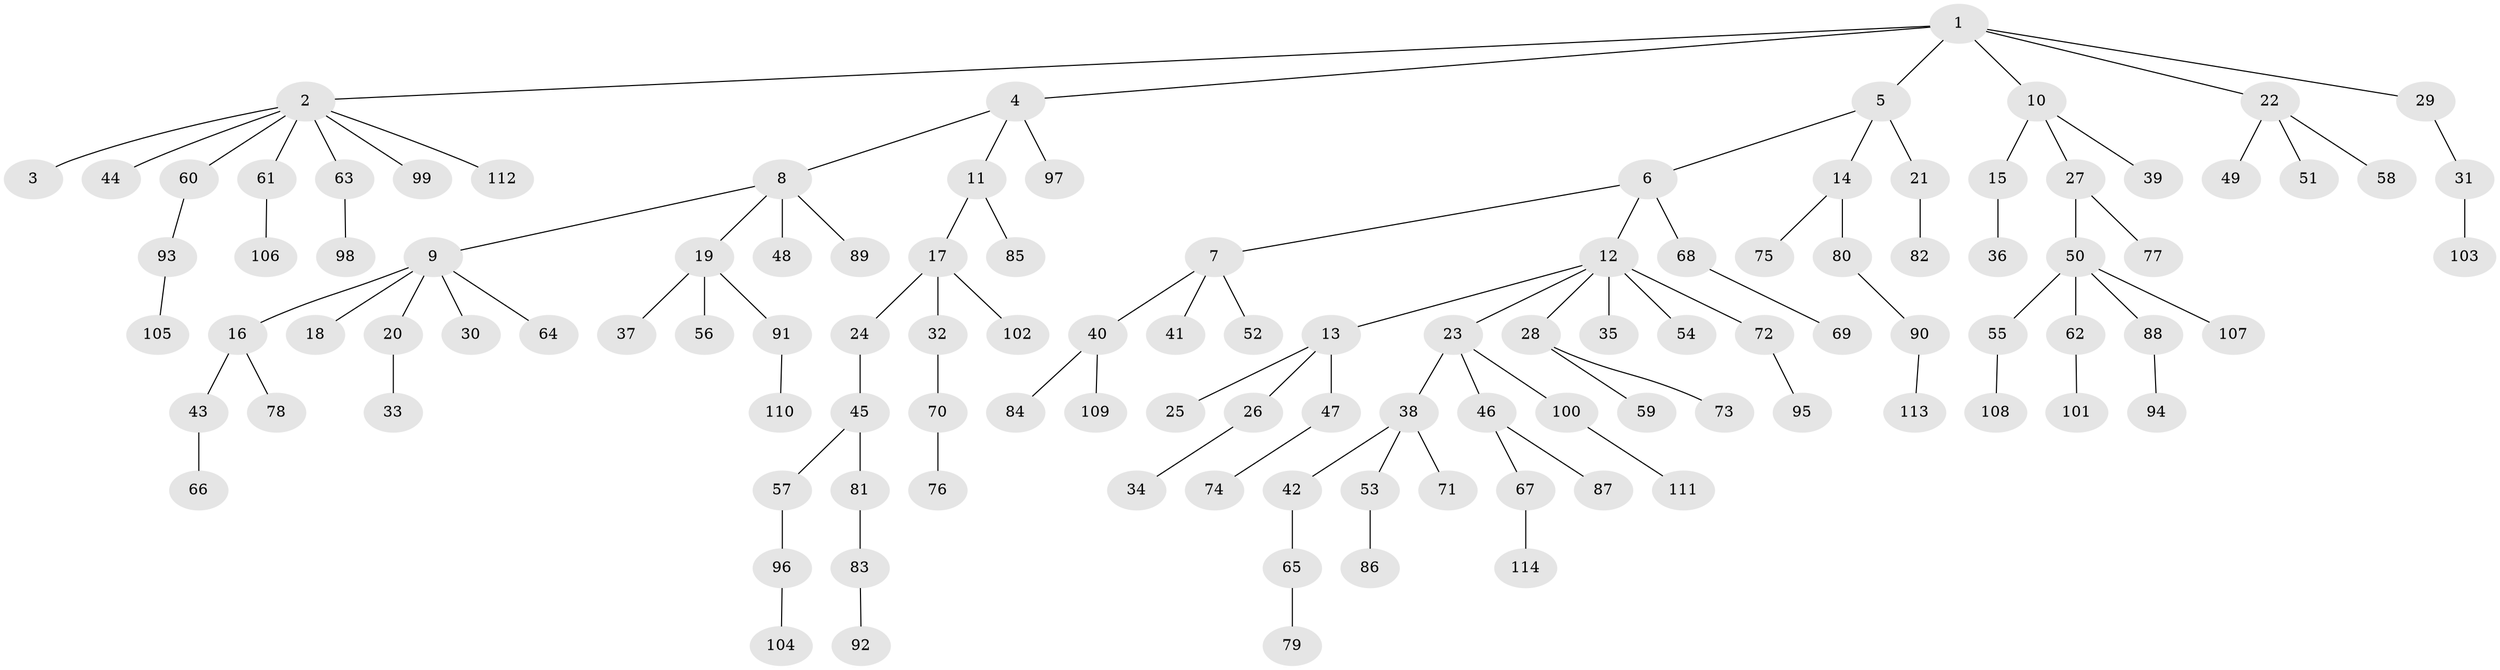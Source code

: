 // coarse degree distribution, {1: 0.5714285714285714, 4: 0.05714285714285714, 2: 0.17142857142857143, 5: 0.05714285714285714, 3: 0.11428571428571428, 6: 0.02857142857142857}
// Generated by graph-tools (version 1.1) at 2025/37/03/04/25 23:37:20]
// undirected, 114 vertices, 113 edges
graph export_dot {
  node [color=gray90,style=filled];
  1;
  2;
  3;
  4;
  5;
  6;
  7;
  8;
  9;
  10;
  11;
  12;
  13;
  14;
  15;
  16;
  17;
  18;
  19;
  20;
  21;
  22;
  23;
  24;
  25;
  26;
  27;
  28;
  29;
  30;
  31;
  32;
  33;
  34;
  35;
  36;
  37;
  38;
  39;
  40;
  41;
  42;
  43;
  44;
  45;
  46;
  47;
  48;
  49;
  50;
  51;
  52;
  53;
  54;
  55;
  56;
  57;
  58;
  59;
  60;
  61;
  62;
  63;
  64;
  65;
  66;
  67;
  68;
  69;
  70;
  71;
  72;
  73;
  74;
  75;
  76;
  77;
  78;
  79;
  80;
  81;
  82;
  83;
  84;
  85;
  86;
  87;
  88;
  89;
  90;
  91;
  92;
  93;
  94;
  95;
  96;
  97;
  98;
  99;
  100;
  101;
  102;
  103;
  104;
  105;
  106;
  107;
  108;
  109;
  110;
  111;
  112;
  113;
  114;
  1 -- 2;
  1 -- 4;
  1 -- 5;
  1 -- 10;
  1 -- 22;
  1 -- 29;
  2 -- 3;
  2 -- 44;
  2 -- 60;
  2 -- 61;
  2 -- 63;
  2 -- 99;
  2 -- 112;
  4 -- 8;
  4 -- 11;
  4 -- 97;
  5 -- 6;
  5 -- 14;
  5 -- 21;
  6 -- 7;
  6 -- 12;
  6 -- 68;
  7 -- 40;
  7 -- 41;
  7 -- 52;
  8 -- 9;
  8 -- 19;
  8 -- 48;
  8 -- 89;
  9 -- 16;
  9 -- 18;
  9 -- 20;
  9 -- 30;
  9 -- 64;
  10 -- 15;
  10 -- 27;
  10 -- 39;
  11 -- 17;
  11 -- 85;
  12 -- 13;
  12 -- 23;
  12 -- 28;
  12 -- 35;
  12 -- 54;
  12 -- 72;
  13 -- 25;
  13 -- 26;
  13 -- 47;
  14 -- 75;
  14 -- 80;
  15 -- 36;
  16 -- 43;
  16 -- 78;
  17 -- 24;
  17 -- 32;
  17 -- 102;
  19 -- 37;
  19 -- 56;
  19 -- 91;
  20 -- 33;
  21 -- 82;
  22 -- 49;
  22 -- 51;
  22 -- 58;
  23 -- 38;
  23 -- 46;
  23 -- 100;
  24 -- 45;
  26 -- 34;
  27 -- 50;
  27 -- 77;
  28 -- 59;
  28 -- 73;
  29 -- 31;
  31 -- 103;
  32 -- 70;
  38 -- 42;
  38 -- 53;
  38 -- 71;
  40 -- 84;
  40 -- 109;
  42 -- 65;
  43 -- 66;
  45 -- 57;
  45 -- 81;
  46 -- 67;
  46 -- 87;
  47 -- 74;
  50 -- 55;
  50 -- 62;
  50 -- 88;
  50 -- 107;
  53 -- 86;
  55 -- 108;
  57 -- 96;
  60 -- 93;
  61 -- 106;
  62 -- 101;
  63 -- 98;
  65 -- 79;
  67 -- 114;
  68 -- 69;
  70 -- 76;
  72 -- 95;
  80 -- 90;
  81 -- 83;
  83 -- 92;
  88 -- 94;
  90 -- 113;
  91 -- 110;
  93 -- 105;
  96 -- 104;
  100 -- 111;
}
